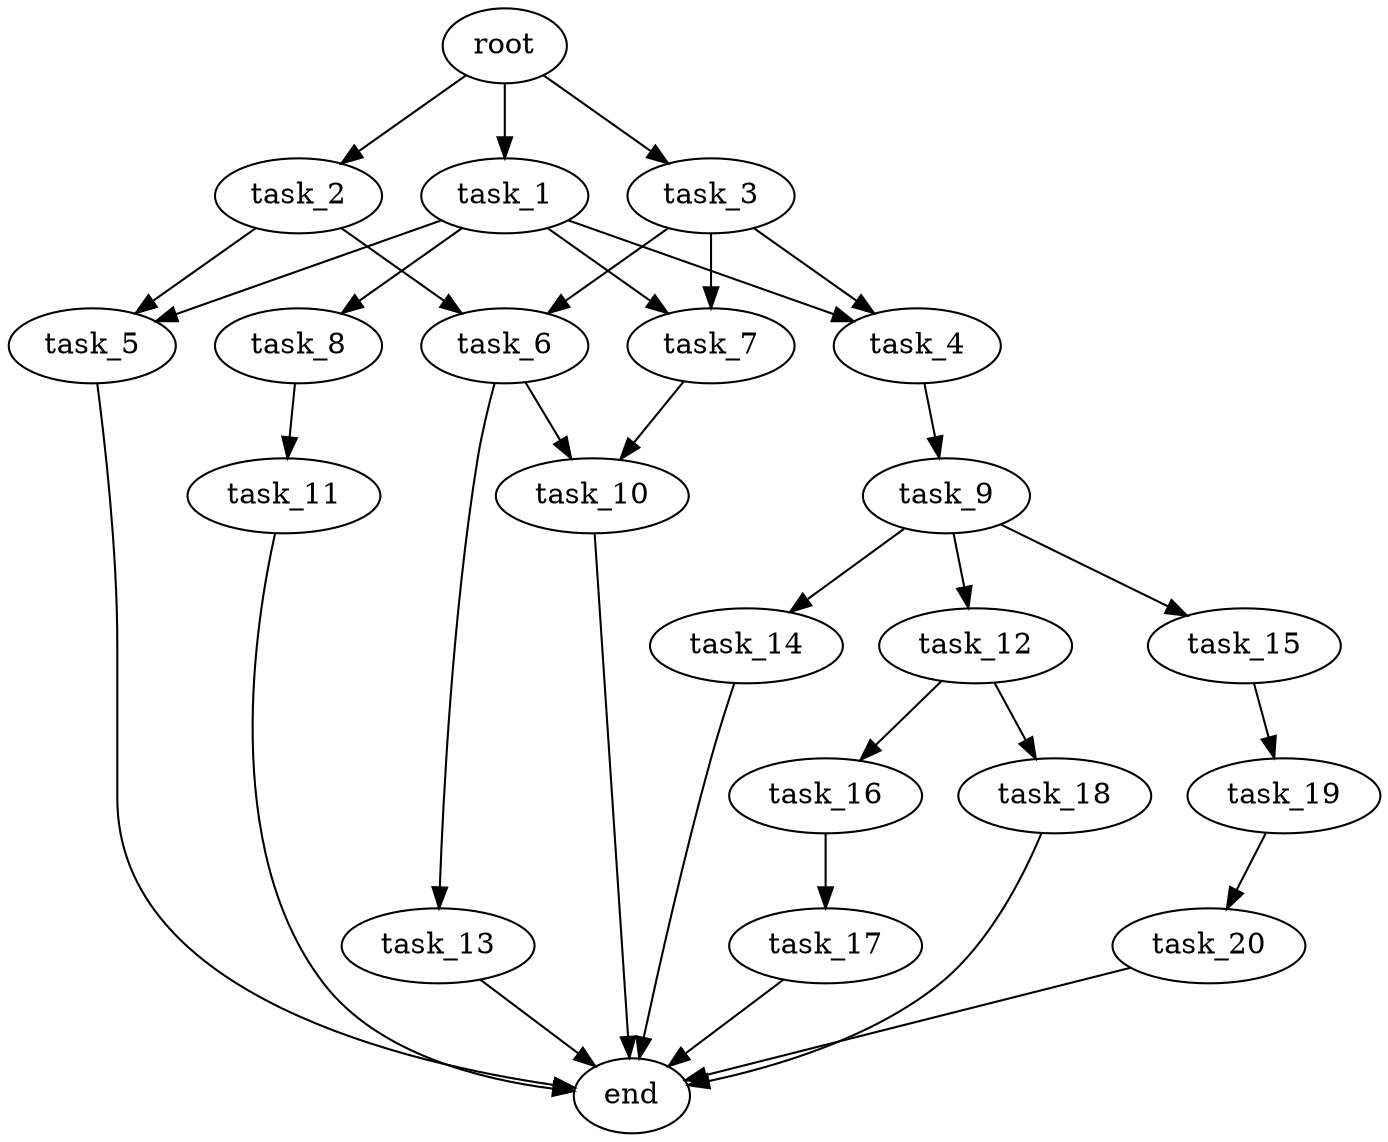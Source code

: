 digraph G {
  root [size="0.000000e+00"];
  task_1 [size="5.025250e+10"];
  task_2 [size="3.937776e+10"];
  task_3 [size="6.863700e+10"];
  task_4 [size="1.748829e+10"];
  task_5 [size="9.765095e+10"];
  task_6 [size="6.982747e+10"];
  task_7 [size="4.601246e+10"];
  task_8 [size="6.892416e+10"];
  task_9 [size="1.191880e+09"];
  task_10 [size="2.108313e+10"];
  task_11 [size="5.810501e+10"];
  task_12 [size="3.255037e+10"];
  task_13 [size="6.128168e+10"];
  task_14 [size="2.597748e+10"];
  task_15 [size="5.486085e+10"];
  task_16 [size="2.372154e+10"];
  task_17 [size="4.713982e+10"];
  task_18 [size="6.131227e+10"];
  task_19 [size="3.659876e+10"];
  task_20 [size="4.988201e+10"];
  end [size="0.000000e+00"];

  root -> task_1 [size="1.000000e-12"];
  root -> task_2 [size="1.000000e-12"];
  root -> task_3 [size="1.000000e-12"];
  task_1 -> task_4 [size="8.744144e+07"];
  task_1 -> task_5 [size="4.882548e+08"];
  task_1 -> task_7 [size="2.300623e+08"];
  task_1 -> task_8 [size="6.892416e+08"];
  task_2 -> task_5 [size="4.882548e+08"];
  task_2 -> task_6 [size="3.491374e+08"];
  task_3 -> task_4 [size="8.744144e+07"];
  task_3 -> task_6 [size="3.491374e+08"];
  task_3 -> task_7 [size="2.300623e+08"];
  task_4 -> task_9 [size="1.191880e+07"];
  task_5 -> end [size="1.000000e-12"];
  task_6 -> task_10 [size="1.054157e+08"];
  task_6 -> task_13 [size="6.128168e+08"];
  task_7 -> task_10 [size="1.054157e+08"];
  task_8 -> task_11 [size="5.810501e+08"];
  task_9 -> task_12 [size="3.255037e+08"];
  task_9 -> task_14 [size="2.597748e+08"];
  task_9 -> task_15 [size="5.486085e+08"];
  task_10 -> end [size="1.000000e-12"];
  task_11 -> end [size="1.000000e-12"];
  task_12 -> task_16 [size="2.372154e+08"];
  task_12 -> task_18 [size="6.131227e+08"];
  task_13 -> end [size="1.000000e-12"];
  task_14 -> end [size="1.000000e-12"];
  task_15 -> task_19 [size="3.659876e+08"];
  task_16 -> task_17 [size="4.713982e+08"];
  task_17 -> end [size="1.000000e-12"];
  task_18 -> end [size="1.000000e-12"];
  task_19 -> task_20 [size="4.988201e+08"];
  task_20 -> end [size="1.000000e-12"];
}
